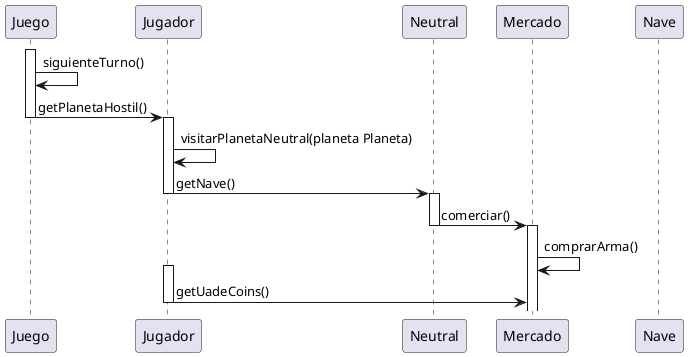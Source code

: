 @startuml
participant Juego
participant Jugador
participant Neutral
participant Mercado
participant Nave


activate Juego
deactivate Juego
Juego -> Juego: siguienteTurno()
Juego -> Jugador: getPlanetaHostil()
deactivate Juego
activate Jugador
Jugador -> Jugador: visitarPlanetaNeutral(planeta Planeta)
Jugador -> Neutral: getNave()
deactivate Jugador

activate Neutral
Neutral -> Mercado: comerciar()
deactivate Neutral
activate Mercado

Mercado -> Mercado: comprarArma()
activate Jugador
Jugador -> Mercado: getUadeCoins()
deactivate Jugador

deactivate Jugador
@enduml
